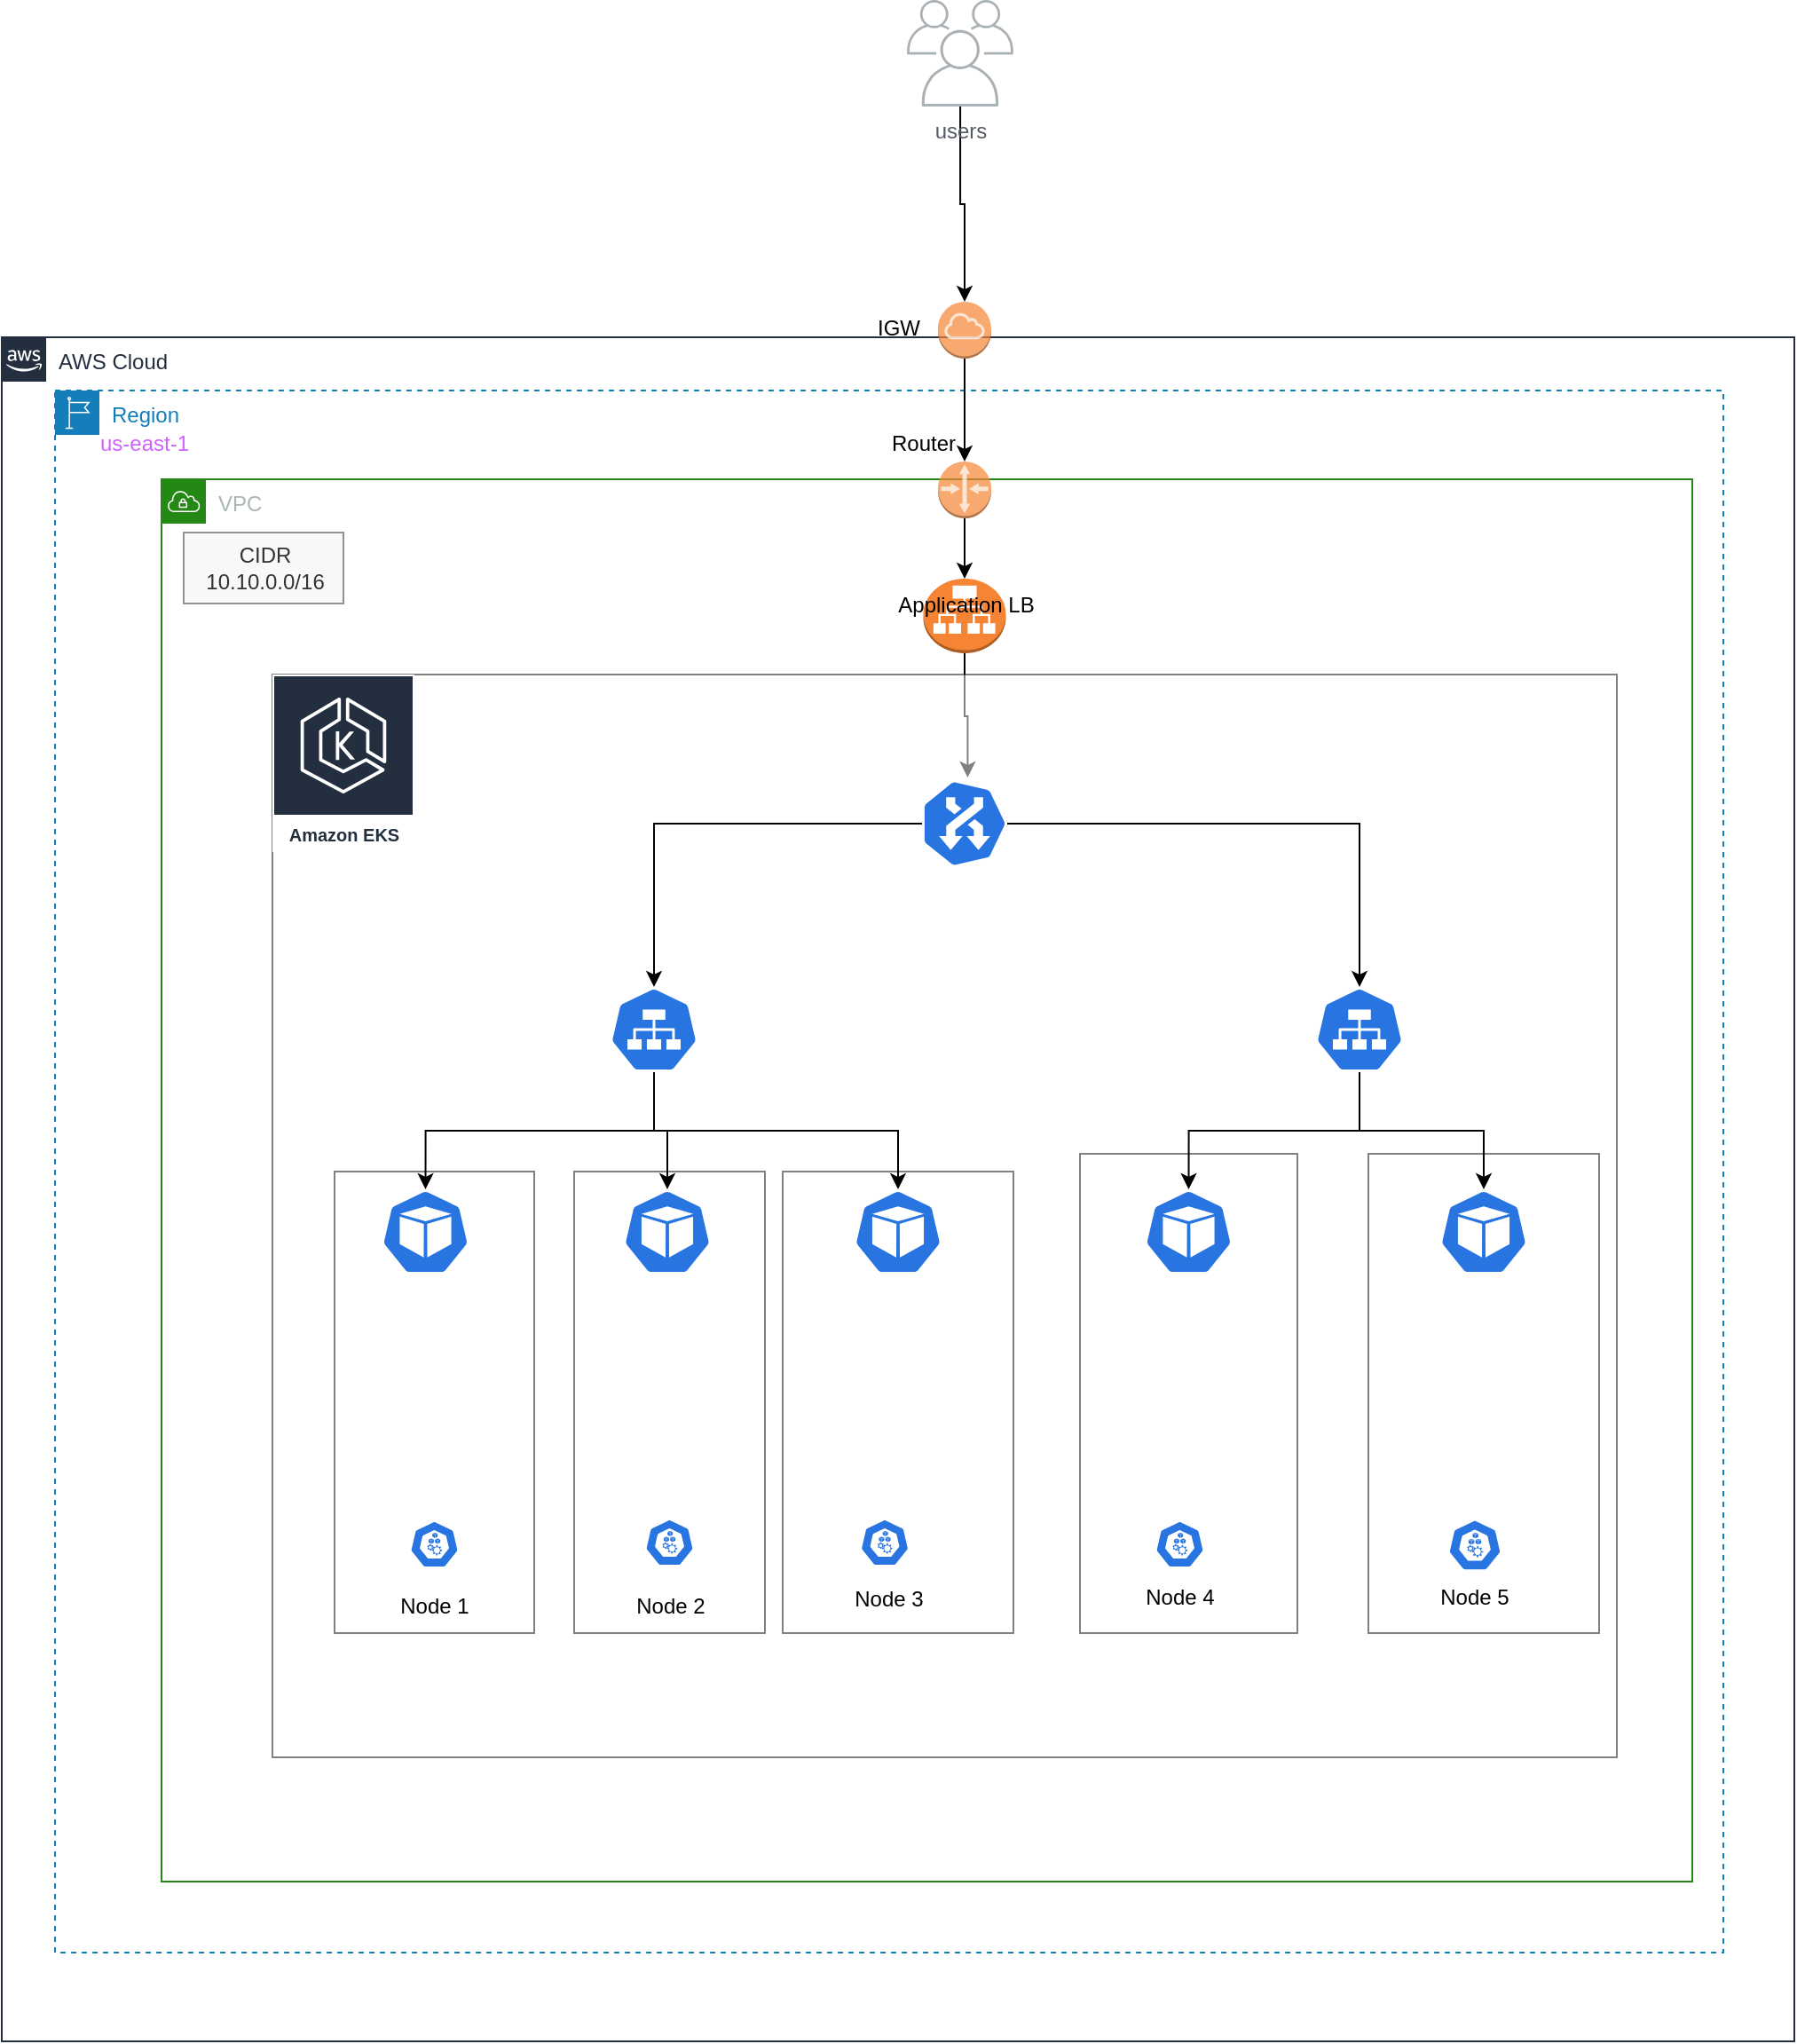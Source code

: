 <mxfile version="20.0.3" type="github">
  <diagram id="WpOWe6v5Jrajskt6-K5j" name="Page-1">
    <mxGraphModel dx="1422" dy="723" grid="1" gridSize="10" guides="1" tooltips="1" connect="1" arrows="1" fold="1" page="1" pageScale="1" pageWidth="1200" pageHeight="1920" math="0" shadow="0">
      <root>
        <mxCell id="0" />
        <mxCell id="1" parent="0" />
        <mxCell id="SacY1gbERdZdVVYgPPZA-29" value="" style="whiteSpace=wrap;html=1;" vertex="1" parent="1">
          <mxGeometry x="570" y="820" width="130" height="260" as="geometry" />
        </mxCell>
        <mxCell id="ctpyWPsM0HwGhFwjq_jE-1" value="AWS Cloud" style="points=[[0,0],[0.25,0],[0.5,0],[0.75,0],[1,0],[1,0.25],[1,0.5],[1,0.75],[1,1],[0.75,1],[0.5,1],[0.25,1],[0,1],[0,0.75],[0,0.5],[0,0.25]];outlineConnect=0;gradientColor=none;html=1;whiteSpace=wrap;fontSize=12;fontStyle=0;container=1;pointerEvents=0;collapsible=0;recursiveResize=0;shape=mxgraph.aws4.group;grIcon=mxgraph.aws4.group_aws_cloud_alt;strokeColor=#232F3E;fillColor=none;verticalAlign=top;align=left;spacingLeft=30;fontColor=#232F3E;dashed=0;" parent="1" vertex="1">
          <mxGeometry x="130" y="350" width="1010" height="960" as="geometry" />
        </mxCell>
        <mxCell id="F-TLm-vbEQwCQ7Gi8zJP-9" value="" style="outlineConnect=0;dashed=0;verticalLabelPosition=bottom;verticalAlign=top;align=center;html=1;shape=mxgraph.aws3.internet_gateway;fillColor=#F58534;gradientColor=none;rounded=0;opacity=70;" parent="ctpyWPsM0HwGhFwjq_jE-1" vertex="1">
          <mxGeometry x="527.5" y="-20" width="30" height="32" as="geometry" />
        </mxCell>
        <mxCell id="ctpyWPsM0HwGhFwjq_jE-9" value="Region" style="points=[[0,0],[0.25,0],[0.5,0],[0.75,0],[1,0],[1,0.25],[1,0.5],[1,0.75],[1,1],[0.75,1],[0.5,1],[0.25,1],[0,1],[0,0.75],[0,0.5],[0,0.25]];outlineConnect=0;gradientColor=none;html=1;whiteSpace=wrap;fontSize=12;fontStyle=0;container=1;pointerEvents=0;collapsible=0;recursiveResize=0;shape=mxgraph.aws4.group;grIcon=mxgraph.aws4.group_region;strokeColor=#147EBA;fillColor=none;verticalAlign=top;align=left;spacingLeft=30;fontColor=#147EBA;dashed=1;" parent="1" vertex="1">
          <mxGeometry x="160" y="380" width="940" height="880" as="geometry" />
        </mxCell>
        <mxCell id="ctpyWPsM0HwGhFwjq_jE-2" value="VPC" style="points=[[0,0],[0.25,0],[0.5,0],[0.75,0],[1,0],[1,0.25],[1,0.5],[1,0.75],[1,1],[0.75,1],[0.5,1],[0.25,1],[0,1],[0,0.75],[0,0.5],[0,0.25]];outlineConnect=0;gradientColor=none;html=1;whiteSpace=wrap;fontSize=12;fontStyle=0;container=1;pointerEvents=0;collapsible=0;recursiveResize=0;shape=mxgraph.aws4.group;grIcon=mxgraph.aws4.group_vpc;strokeColor=#248814;fillColor=none;verticalAlign=top;align=left;spacingLeft=30;fontColor=#AAB7B8;dashed=0;" parent="ctpyWPsM0HwGhFwjq_jE-9" vertex="1">
          <mxGeometry x="60" y="50" width="862.5" height="790" as="geometry" />
        </mxCell>
        <mxCell id="SacY1gbERdZdVVYgPPZA-31" value="" style="whiteSpace=wrap;html=1;" vertex="1" parent="ctpyWPsM0HwGhFwjq_jE-2">
          <mxGeometry x="680" y="380" width="130" height="270" as="geometry" />
        </mxCell>
        <mxCell id="SacY1gbERdZdVVYgPPZA-30" value="" style="whiteSpace=wrap;html=1;" vertex="1" parent="ctpyWPsM0HwGhFwjq_jE-2">
          <mxGeometry x="517.5" y="380" width="122.5" height="270" as="geometry" />
        </mxCell>
        <mxCell id="SacY1gbERdZdVVYgPPZA-28" value="" style="whiteSpace=wrap;html=1;" vertex="1" parent="ctpyWPsM0HwGhFwjq_jE-2">
          <mxGeometry x="232.5" y="390" width="107.5" height="260" as="geometry" />
        </mxCell>
        <mxCell id="SacY1gbERdZdVVYgPPZA-25" value="" style="whiteSpace=wrap;html=1;" vertex="1" parent="ctpyWPsM0HwGhFwjq_jE-2">
          <mxGeometry x="97.5" y="390" width="112.5" height="260" as="geometry" />
        </mxCell>
        <mxCell id="SacY1gbERdZdVVYgPPZA-6" style="edgeStyle=orthogonalEdgeStyle;rounded=0;orthogonalLoop=1;jettySize=auto;html=1;exitX=0.5;exitY=1;exitDx=0;exitDy=0;exitPerimeter=0;entryX=-0.02;entryY=0.464;entryDx=0;entryDy=0;entryPerimeter=0;" edge="1" parent="ctpyWPsM0HwGhFwjq_jE-2" source="F-TLm-vbEQwCQ7Gi8zJP-1" target="SacY1gbERdZdVVYgPPZA-5">
          <mxGeometry relative="1" as="geometry" />
        </mxCell>
        <mxCell id="F-TLm-vbEQwCQ7Gi8zJP-1" value="" style="outlineConnect=0;dashed=0;verticalLabelPosition=bottom;verticalAlign=top;align=center;html=1;shape=mxgraph.aws3.application_load_balancer;fillColor=#F58534;gradientColor=none;" parent="ctpyWPsM0HwGhFwjq_jE-2" vertex="1">
          <mxGeometry x="429.25" y="56" width="46.5" height="42" as="geometry" />
        </mxCell>
        <mxCell id="F-TLm-vbEQwCQ7Gi8zJP-2" value="CIDR&lt;br&gt;10.10.0.0/16&lt;br&gt;" style="text;html=1;align=center;verticalAlign=middle;resizable=0;points=[];autosize=1;strokeColor=#666666;fillColor=#f5f5f5;opacity=70;rounded=0;fontColor=#333333;" parent="ctpyWPsM0HwGhFwjq_jE-2" vertex="1">
          <mxGeometry x="12.5" y="30" width="90" height="40" as="geometry" />
        </mxCell>
        <mxCell id="F-TLm-vbEQwCQ7Gi8zJP-14" value="Application LB" style="text;html=1;align=center;verticalAlign=middle;resizable=0;points=[];autosize=1;strokeColor=none;fillColor=none;" parent="ctpyWPsM0HwGhFwjq_jE-2" vertex="1">
          <mxGeometry x="402.5" y="56" width="100" height="30" as="geometry" />
        </mxCell>
        <mxCell id="SacY1gbERdZdVVYgPPZA-1" value="" style="whiteSpace=wrap;html=1;opacity=50;" vertex="1" parent="ctpyWPsM0HwGhFwjq_jE-2">
          <mxGeometry x="62.5" y="110" width="757.5" height="610" as="geometry" />
        </mxCell>
        <mxCell id="SacY1gbERdZdVVYgPPZA-4" value="Amazon EKS" style="sketch=0;outlineConnect=0;fontColor=#232F3E;gradientColor=none;strokeColor=#ffffff;fillColor=#232F3E;dashed=0;verticalLabelPosition=middle;verticalAlign=bottom;align=center;html=1;whiteSpace=wrap;fontSize=10;fontStyle=1;spacing=3;shape=mxgraph.aws4.productIcon;prIcon=mxgraph.aws4.eks;" vertex="1" parent="ctpyWPsM0HwGhFwjq_jE-2">
          <mxGeometry x="62.5" y="110" width="80" height="100" as="geometry" />
        </mxCell>
        <mxCell id="SacY1gbERdZdVVYgPPZA-12" style="edgeStyle=orthogonalEdgeStyle;rounded=0;orthogonalLoop=1;jettySize=auto;html=1;exitX=0.5;exitY=1;exitDx=0;exitDy=0;exitPerimeter=0;entryX=0.5;entryY=0;entryDx=0;entryDy=0;entryPerimeter=0;" edge="1" parent="ctpyWPsM0HwGhFwjq_jE-2" source="SacY1gbERdZdVVYgPPZA-5" target="SacY1gbERdZdVVYgPPZA-7">
          <mxGeometry relative="1" as="geometry" />
        </mxCell>
        <mxCell id="SacY1gbERdZdVVYgPPZA-13" style="edgeStyle=orthogonalEdgeStyle;rounded=0;orthogonalLoop=1;jettySize=auto;html=1;exitX=0.5;exitY=0;exitDx=0;exitDy=0;exitPerimeter=0;entryX=0.5;entryY=0;entryDx=0;entryDy=0;entryPerimeter=0;" edge="1" parent="ctpyWPsM0HwGhFwjq_jE-2" source="SacY1gbERdZdVVYgPPZA-5" target="SacY1gbERdZdVVYgPPZA-8">
          <mxGeometry relative="1" as="geometry" />
        </mxCell>
        <mxCell id="SacY1gbERdZdVVYgPPZA-5" value="" style="sketch=0;html=1;dashed=0;whitespace=wrap;fillColor=#2875E2;strokeColor=#ffffff;points=[[0.005,0.63,0],[0.1,0.2,0],[0.9,0.2,0],[0.5,0,0],[0.995,0.63,0],[0.72,0.99,0],[0.5,1,0],[0.28,0.99,0]];shape=mxgraph.kubernetes.icon;prIcon=ing;rotation=90;" vertex="1" parent="ctpyWPsM0HwGhFwjq_jE-2">
          <mxGeometry x="427.5" y="170" width="50" height="48" as="geometry" />
        </mxCell>
        <mxCell id="SacY1gbERdZdVVYgPPZA-38" style="edgeStyle=orthogonalEdgeStyle;rounded=0;orthogonalLoop=1;jettySize=auto;html=1;exitX=0.5;exitY=1;exitDx=0;exitDy=0;exitPerimeter=0;entryX=0.5;entryY=0;entryDx=0;entryDy=0;entryPerimeter=0;" edge="1" parent="ctpyWPsM0HwGhFwjq_jE-2" source="SacY1gbERdZdVVYgPPZA-7" target="SacY1gbERdZdVVYgPPZA-32">
          <mxGeometry relative="1" as="geometry">
            <Array as="points">
              <mxPoint x="278" y="367" />
              <mxPoint x="149" y="367" />
            </Array>
          </mxGeometry>
        </mxCell>
        <mxCell id="SacY1gbERdZdVVYgPPZA-41" style="edgeStyle=orthogonalEdgeStyle;rounded=0;orthogonalLoop=1;jettySize=auto;html=1;exitX=0.5;exitY=1;exitDx=0;exitDy=0;exitPerimeter=0;entryX=0.5;entryY=0;entryDx=0;entryDy=0;entryPerimeter=0;" edge="1" parent="ctpyWPsM0HwGhFwjq_jE-2" source="SacY1gbERdZdVVYgPPZA-7" target="SacY1gbERdZdVVYgPPZA-33">
          <mxGeometry relative="1" as="geometry" />
        </mxCell>
        <mxCell id="SacY1gbERdZdVVYgPPZA-42" style="edgeStyle=orthogonalEdgeStyle;rounded=0;orthogonalLoop=1;jettySize=auto;html=1;exitX=0.5;exitY=1;exitDx=0;exitDy=0;exitPerimeter=0;entryX=0.5;entryY=0;entryDx=0;entryDy=0;entryPerimeter=0;" edge="1" parent="ctpyWPsM0HwGhFwjq_jE-2" source="SacY1gbERdZdVVYgPPZA-7" target="SacY1gbERdZdVVYgPPZA-34">
          <mxGeometry relative="1" as="geometry" />
        </mxCell>
        <mxCell id="SacY1gbERdZdVVYgPPZA-7" value="" style="sketch=0;html=1;dashed=0;whitespace=wrap;fillColor=#2875E2;strokeColor=#ffffff;points=[[0.005,0.63,0],[0.1,0.2,0],[0.9,0.2,0],[0.5,0,0],[0.995,0.63,0],[0.72,0.99,0],[0.5,1,0],[0.28,0.99,0]];shape=mxgraph.kubernetes.icon;prIcon=svc" vertex="1" parent="ctpyWPsM0HwGhFwjq_jE-2">
          <mxGeometry x="252.5" y="286" width="50" height="48" as="geometry" />
        </mxCell>
        <mxCell id="SacY1gbERdZdVVYgPPZA-43" style="edgeStyle=orthogonalEdgeStyle;rounded=0;orthogonalLoop=1;jettySize=auto;html=1;exitX=0.5;exitY=1;exitDx=0;exitDy=0;exitPerimeter=0;entryX=0.5;entryY=0;entryDx=0;entryDy=0;entryPerimeter=0;" edge="1" parent="ctpyWPsM0HwGhFwjq_jE-2" source="SacY1gbERdZdVVYgPPZA-8" target="SacY1gbERdZdVVYgPPZA-35">
          <mxGeometry relative="1" as="geometry" />
        </mxCell>
        <mxCell id="SacY1gbERdZdVVYgPPZA-45" style="edgeStyle=orthogonalEdgeStyle;rounded=0;orthogonalLoop=1;jettySize=auto;html=1;exitX=0.5;exitY=1;exitDx=0;exitDy=0;exitPerimeter=0;entryX=0.5;entryY=0;entryDx=0;entryDy=0;entryPerimeter=0;" edge="1" parent="ctpyWPsM0HwGhFwjq_jE-2" source="SacY1gbERdZdVVYgPPZA-8" target="SacY1gbERdZdVVYgPPZA-36">
          <mxGeometry relative="1" as="geometry" />
        </mxCell>
        <mxCell id="SacY1gbERdZdVVYgPPZA-8" value="" style="sketch=0;html=1;dashed=0;whitespace=wrap;fillColor=#2875E2;strokeColor=#ffffff;points=[[0.005,0.63,0],[0.1,0.2,0],[0.9,0.2,0],[0.5,0,0],[0.995,0.63,0],[0.72,0.99,0],[0.5,1,0],[0.28,0.99,0]];shape=mxgraph.kubernetes.icon;prIcon=svc" vertex="1" parent="ctpyWPsM0HwGhFwjq_jE-2">
          <mxGeometry x="650" y="286" width="50" height="48" as="geometry" />
        </mxCell>
        <mxCell id="SacY1gbERdZdVVYgPPZA-14" value="" style="sketch=0;html=1;dashed=0;whitespace=wrap;fillColor=#2875E2;strokeColor=#ffffff;points=[[0.005,0.63,0],[0.1,0.2,0],[0.9,0.2,0],[0.5,0,0],[0.995,0.63,0],[0.72,0.99,0],[0.5,1,0],[0.28,0.99,0]];shape=mxgraph.kubernetes.icon;prIcon=node" vertex="1" parent="ctpyWPsM0HwGhFwjq_jE-2">
          <mxGeometry x="140" y="580" width="27.5" height="40" as="geometry" />
        </mxCell>
        <mxCell id="SacY1gbERdZdVVYgPPZA-15" value="" style="sketch=0;html=1;dashed=0;whitespace=wrap;fillColor=#2875E2;strokeColor=#ffffff;points=[[0.005,0.63,0],[0.1,0.2,0],[0.9,0.2,0],[0.5,0,0],[0.995,0.63,0],[0.72,0.99,0],[0.5,1,0],[0.28,0.99,0]];shape=mxgraph.kubernetes.icon;prIcon=node" vertex="1" parent="ctpyWPsM0HwGhFwjq_jE-2">
          <mxGeometry x="272.5" y="578" width="27.5" height="42" as="geometry" />
        </mxCell>
        <mxCell id="SacY1gbERdZdVVYgPPZA-16" value="" style="sketch=0;html=1;dashed=0;whitespace=wrap;fillColor=#2875E2;strokeColor=#ffffff;points=[[0.005,0.63,0],[0.1,0.2,0],[0.9,0.2,0],[0.5,0,0],[0.995,0.63,0],[0.72,0.99,0],[0.5,1,0],[0.28,0.99,0]];shape=mxgraph.kubernetes.icon;prIcon=node" vertex="1" parent="ctpyWPsM0HwGhFwjq_jE-2">
          <mxGeometry x="393.75" y="579.5" width="27.5" height="39" as="geometry" />
        </mxCell>
        <mxCell id="SacY1gbERdZdVVYgPPZA-18" value="" style="sketch=0;html=1;dashed=0;whitespace=wrap;fillColor=#2875E2;strokeColor=#ffffff;points=[[0.005,0.63,0],[0.1,0.2,0],[0.9,0.2,0],[0.5,0,0],[0.995,0.63,0],[0.72,0.99,0],[0.5,1,0],[0.28,0.99,0]];shape=mxgraph.kubernetes.icon;prIcon=node" vertex="1" parent="ctpyWPsM0HwGhFwjq_jE-2">
          <mxGeometry x="560" y="585" width="27.5" height="30" as="geometry" />
        </mxCell>
        <mxCell id="SacY1gbERdZdVVYgPPZA-19" value="" style="sketch=0;html=1;dashed=0;whitespace=wrap;fillColor=#2875E2;strokeColor=#ffffff;points=[[0.005,0.63,0],[0.1,0.2,0],[0.9,0.2,0],[0.5,0,0],[0.995,0.63,0],[0.72,0.99,0],[0.5,1,0],[0.28,0.99,0]];shape=mxgraph.kubernetes.icon;prIcon=node" vertex="1" parent="ctpyWPsM0HwGhFwjq_jE-2">
          <mxGeometry x="725" y="586" width="30" height="29" as="geometry" />
        </mxCell>
        <mxCell id="SacY1gbERdZdVVYgPPZA-20" value="Node 1" style="text;html=1;strokeColor=none;fillColor=none;align=center;verticalAlign=middle;whiteSpace=wrap;rounded=0;" vertex="1" parent="ctpyWPsM0HwGhFwjq_jE-2">
          <mxGeometry x="123.75" y="620" width="60" height="30" as="geometry" />
        </mxCell>
        <mxCell id="SacY1gbERdZdVVYgPPZA-21" value="Node 2" style="text;html=1;strokeColor=none;fillColor=none;align=center;verticalAlign=middle;whiteSpace=wrap;rounded=0;" vertex="1" parent="ctpyWPsM0HwGhFwjq_jE-2">
          <mxGeometry x="262.5" y="624.5" width="47.5" height="21" as="geometry" />
        </mxCell>
        <mxCell id="SacY1gbERdZdVVYgPPZA-22" value="Node 3" style="text;html=1;strokeColor=none;fillColor=none;align=center;verticalAlign=middle;whiteSpace=wrap;rounded=0;" vertex="1" parent="ctpyWPsM0HwGhFwjq_jE-2">
          <mxGeometry x="380" y="615.5" width="60" height="30" as="geometry" />
        </mxCell>
        <mxCell id="SacY1gbERdZdVVYgPPZA-23" value="Node 4" style="text;html=1;strokeColor=none;fillColor=none;align=center;verticalAlign=middle;whiteSpace=wrap;rounded=0;" vertex="1" parent="ctpyWPsM0HwGhFwjq_jE-2">
          <mxGeometry x="543.75" y="615" width="60" height="30" as="geometry" />
        </mxCell>
        <mxCell id="SacY1gbERdZdVVYgPPZA-24" value="Node 5&lt;br&gt;" style="text;html=1;strokeColor=none;fillColor=none;align=center;verticalAlign=middle;whiteSpace=wrap;rounded=0;" vertex="1" parent="ctpyWPsM0HwGhFwjq_jE-2">
          <mxGeometry x="710" y="615" width="60" height="30" as="geometry" />
        </mxCell>
        <mxCell id="F-TLm-vbEQwCQ7Gi8zJP-12" value="" style="outlineConnect=0;dashed=0;verticalLabelPosition=bottom;verticalAlign=top;align=center;html=1;shape=mxgraph.aws3.router;fillColor=#F58534;gradientColor=none;rounded=0;opacity=70;" parent="ctpyWPsM0HwGhFwjq_jE-2" vertex="1">
          <mxGeometry x="437.5" y="-10" width="30" height="32" as="geometry" />
        </mxCell>
        <mxCell id="F-TLm-vbEQwCQ7Gi8zJP-17" style="edgeStyle=orthogonalEdgeStyle;rounded=0;orthogonalLoop=1;jettySize=auto;html=1;exitX=0.5;exitY=1;exitDx=0;exitDy=0;exitPerimeter=0;entryX=0.5;entryY=0;entryDx=0;entryDy=0;entryPerimeter=0;" parent="ctpyWPsM0HwGhFwjq_jE-2" source="F-TLm-vbEQwCQ7Gi8zJP-12" target="F-TLm-vbEQwCQ7Gi8zJP-1" edge="1">
          <mxGeometry relative="1" as="geometry" />
        </mxCell>
        <mxCell id="SacY1gbERdZdVVYgPPZA-32" value="" style="sketch=0;html=1;dashed=0;whitespace=wrap;fillColor=#2875E2;strokeColor=#ffffff;points=[[0.005,0.63,0],[0.1,0.2,0],[0.9,0.2,0],[0.5,0,0],[0.995,0.63,0],[0.72,0.99,0],[0.5,1,0],[0.28,0.99,0]];shape=mxgraph.kubernetes.icon;prIcon=pod" vertex="1" parent="ctpyWPsM0HwGhFwjq_jE-2">
          <mxGeometry x="123.75" y="400" width="50" height="48" as="geometry" />
        </mxCell>
        <mxCell id="SacY1gbERdZdVVYgPPZA-33" value="" style="sketch=0;html=1;dashed=0;whitespace=wrap;fillColor=#2875E2;strokeColor=#ffffff;points=[[0.005,0.63,0],[0.1,0.2,0],[0.9,0.2,0],[0.5,0,0],[0.995,0.63,0],[0.72,0.99,0],[0.5,1,0],[0.28,0.99,0]];shape=mxgraph.kubernetes.icon;prIcon=pod" vertex="1" parent="ctpyWPsM0HwGhFwjq_jE-2">
          <mxGeometry x="260" y="400" width="50" height="48" as="geometry" />
        </mxCell>
        <mxCell id="SacY1gbERdZdVVYgPPZA-34" value="" style="sketch=0;html=1;dashed=0;whitespace=wrap;fillColor=#2875E2;strokeColor=#ffffff;points=[[0.005,0.63,0],[0.1,0.2,0],[0.9,0.2,0],[0.5,0,0],[0.995,0.63,0],[0.72,0.99,0],[0.5,1,0],[0.28,0.99,0]];shape=mxgraph.kubernetes.icon;prIcon=pod" vertex="1" parent="ctpyWPsM0HwGhFwjq_jE-2">
          <mxGeometry x="390" y="400" width="50" height="48" as="geometry" />
        </mxCell>
        <mxCell id="SacY1gbERdZdVVYgPPZA-35" value="" style="sketch=0;html=1;dashed=0;whitespace=wrap;fillColor=#2875E2;strokeColor=#ffffff;points=[[0.005,0.63,0],[0.1,0.2,0],[0.9,0.2,0],[0.5,0,0],[0.995,0.63,0],[0.72,0.99,0],[0.5,1,0],[0.28,0.99,0]];shape=mxgraph.kubernetes.icon;prIcon=pod" vertex="1" parent="ctpyWPsM0HwGhFwjq_jE-2">
          <mxGeometry x="553.75" y="400" width="50" height="48" as="geometry" />
        </mxCell>
        <mxCell id="SacY1gbERdZdVVYgPPZA-36" value="" style="sketch=0;html=1;dashed=0;whitespace=wrap;fillColor=#2875E2;strokeColor=#ffffff;points=[[0.005,0.63,0],[0.1,0.2,0],[0.9,0.2,0],[0.5,0,0],[0.995,0.63,0],[0.72,0.99,0],[0.5,1,0],[0.28,0.99,0]];shape=mxgraph.kubernetes.icon;prIcon=pod" vertex="1" parent="ctpyWPsM0HwGhFwjq_jE-2">
          <mxGeometry x="720" y="400" width="50" height="48" as="geometry" />
        </mxCell>
        <mxCell id="ctpyWPsM0HwGhFwjq_jE-11" value="&lt;font color=&quot;#d063ff&quot;&gt;us-east-1&lt;/font&gt;" style="text;html=1;align=center;verticalAlign=middle;resizable=0;points=[];autosize=1;strokeColor=none;fillColor=none;" parent="ctpyWPsM0HwGhFwjq_jE-9" vertex="1">
          <mxGeometry x="15" y="15" width="70" height="30" as="geometry" />
        </mxCell>
        <mxCell id="F-TLm-vbEQwCQ7Gi8zJP-13" value="Router" style="text;html=1;align=center;verticalAlign=middle;resizable=0;points=[];autosize=1;strokeColor=none;fillColor=none;" parent="ctpyWPsM0HwGhFwjq_jE-9" vertex="1">
          <mxGeometry x="458.75" y="15" width="60" height="30" as="geometry" />
        </mxCell>
        <mxCell id="F-TLm-vbEQwCQ7Gi8zJP-16" style="edgeStyle=orthogonalEdgeStyle;rounded=0;orthogonalLoop=1;jettySize=auto;html=1;entryX=0.5;entryY=0;entryDx=0;entryDy=0;entryPerimeter=0;" parent="1" source="F-TLm-vbEQwCQ7Gi8zJP-9" target="F-TLm-vbEQwCQ7Gi8zJP-12" edge="1">
          <mxGeometry relative="1" as="geometry" />
        </mxCell>
        <mxCell id="SacY1gbERdZdVVYgPPZA-3" style="edgeStyle=orthogonalEdgeStyle;rounded=0;orthogonalLoop=1;jettySize=auto;html=1;entryX=0.5;entryY=0;entryDx=0;entryDy=0;entryPerimeter=0;" edge="1" parent="1" source="F-TLm-vbEQwCQ7Gi8zJP-18" target="F-TLm-vbEQwCQ7Gi8zJP-9">
          <mxGeometry relative="1" as="geometry" />
        </mxCell>
        <mxCell id="F-TLm-vbEQwCQ7Gi8zJP-18" value="users" style="sketch=0;outlineConnect=0;gradientColor=none;fontColor=#545B64;strokeColor=none;fillColor=#879196;dashed=0;verticalLabelPosition=bottom;verticalAlign=top;align=center;html=1;fontSize=12;fontStyle=0;aspect=fixed;shape=mxgraph.aws4.illustration_users;pointerEvents=1;rounded=0;opacity=70;" parent="1" vertex="1">
          <mxGeometry x="640" y="160" width="60" height="60" as="geometry" />
        </mxCell>
        <mxCell id="F-TLm-vbEQwCQ7Gi8zJP-11" value="IGW" style="text;html=1;align=center;verticalAlign=middle;resizable=0;points=[];autosize=1;strokeColor=none;fillColor=none;" parent="1" vertex="1">
          <mxGeometry x="610" y="330" width="50" height="30" as="geometry" />
        </mxCell>
      </root>
    </mxGraphModel>
  </diagram>
</mxfile>
